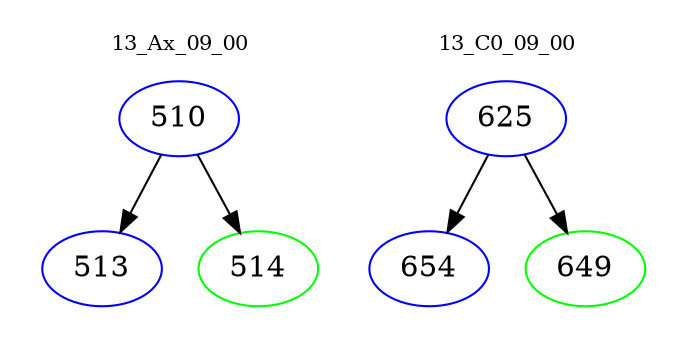 digraph{
subgraph cluster_0 {
color = white
label = "13_Ax_09_00";
fontsize=10;
T0_510 [label="510", color="blue"]
T0_510 -> T0_513 [color="black"]
T0_513 [label="513", color="blue"]
T0_510 -> T0_514 [color="black"]
T0_514 [label="514", color="green"]
}
subgraph cluster_1 {
color = white
label = "13_C0_09_00";
fontsize=10;
T1_625 [label="625", color="blue"]
T1_625 -> T1_654 [color="black"]
T1_654 [label="654", color="blue"]
T1_625 -> T1_649 [color="black"]
T1_649 [label="649", color="green"]
}
}
